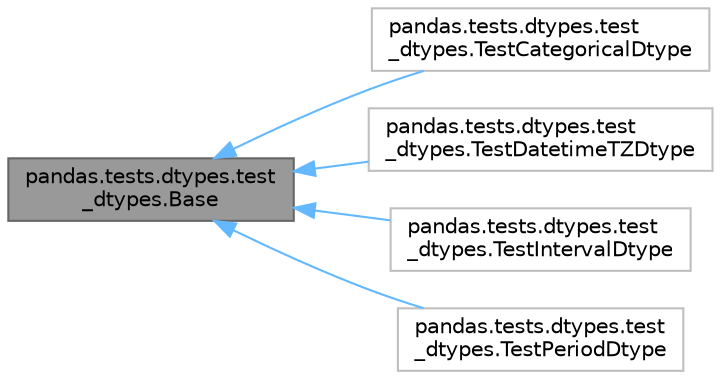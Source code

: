 digraph "pandas.tests.dtypes.test_dtypes.Base"
{
 // LATEX_PDF_SIZE
  bgcolor="transparent";
  edge [fontname=Helvetica,fontsize=10,labelfontname=Helvetica,labelfontsize=10];
  node [fontname=Helvetica,fontsize=10,shape=box,height=0.2,width=0.4];
  rankdir="LR";
  Node1 [id="Node000001",label="pandas.tests.dtypes.test\l_dtypes.Base",height=0.2,width=0.4,color="gray40", fillcolor="grey60", style="filled", fontcolor="black",tooltip=" "];
  Node1 -> Node2 [id="edge1_Node000001_Node000002",dir="back",color="steelblue1",style="solid",tooltip=" "];
  Node2 [id="Node000002",label="pandas.tests.dtypes.test\l_dtypes.TestCategoricalDtype",height=0.2,width=0.4,color="grey75", fillcolor="white", style="filled",URL="$da/d41/classpandas_1_1tests_1_1dtypes_1_1test__dtypes_1_1TestCategoricalDtype.html",tooltip=" "];
  Node1 -> Node3 [id="edge2_Node000001_Node000003",dir="back",color="steelblue1",style="solid",tooltip=" "];
  Node3 [id="Node000003",label="pandas.tests.dtypes.test\l_dtypes.TestDatetimeTZDtype",height=0.2,width=0.4,color="grey75", fillcolor="white", style="filled",URL="$df/df0/classpandas_1_1tests_1_1dtypes_1_1test__dtypes_1_1TestDatetimeTZDtype.html",tooltip=" "];
  Node1 -> Node4 [id="edge3_Node000001_Node000004",dir="back",color="steelblue1",style="solid",tooltip=" "];
  Node4 [id="Node000004",label="pandas.tests.dtypes.test\l_dtypes.TestIntervalDtype",height=0.2,width=0.4,color="grey75", fillcolor="white", style="filled",URL="$dd/da8/classpandas_1_1tests_1_1dtypes_1_1test__dtypes_1_1TestIntervalDtype.html",tooltip=" "];
  Node1 -> Node5 [id="edge4_Node000001_Node000005",dir="back",color="steelblue1",style="solid",tooltip=" "];
  Node5 [id="Node000005",label="pandas.tests.dtypes.test\l_dtypes.TestPeriodDtype",height=0.2,width=0.4,color="grey75", fillcolor="white", style="filled",URL="$d9/d0b/classpandas_1_1tests_1_1dtypes_1_1test__dtypes_1_1TestPeriodDtype.html",tooltip=" "];
}
